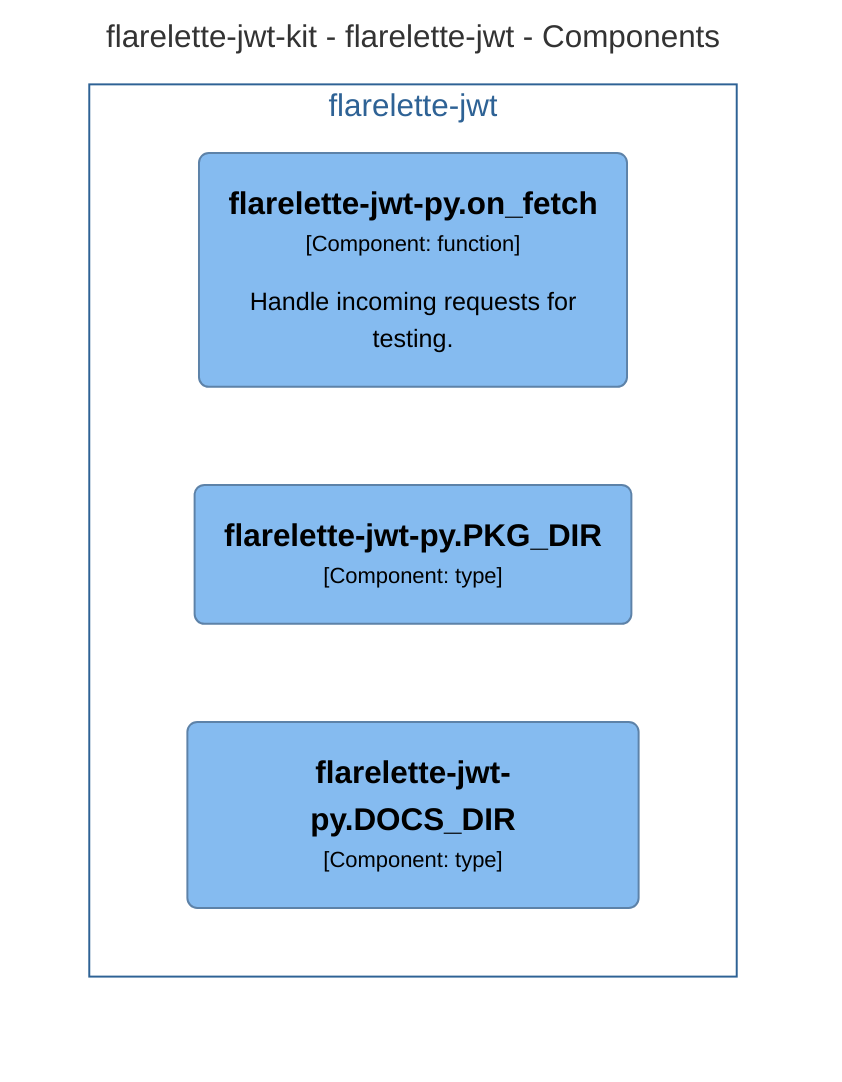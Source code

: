 graph TB
  linkStyle default fill:#ffffff

  subgraph diagram ["flarelette-jwt-kit - flarelette-jwt - Components"]
    style diagram fill:#ffffff,stroke:#ffffff

    subgraph 33 ["flarelette-jwt"]
      style 33 fill:#ffffff,stroke:#2e6295,color:#2e6295

      36("<div style='font-weight: bold'>flarelette-jwt-py.on_fetch</div><div style='font-size: 70%; margin-top: 0px'>[Component: function]</div><div style='font-size: 80%; margin-top:10px'>Handle incoming requests for<br />testing.</div>")
      style 36 fill:#85bbf0,stroke:#5d82a8,color:#000000
      37("<div style='font-weight: bold'>flarelette-jwt-py.PKG_DIR</div><div style='font-size: 70%; margin-top: 0px'>[Component: type]</div>")
      style 37 fill:#85bbf0,stroke:#5d82a8,color:#000000
      38("<div style='font-weight: bold'>flarelette-jwt-py.DOCS_DIR</div><div style='font-size: 70%; margin-top: 0px'>[Component: type]</div>")
      style 38 fill:#85bbf0,stroke:#5d82a8,color:#000000
    end

  end